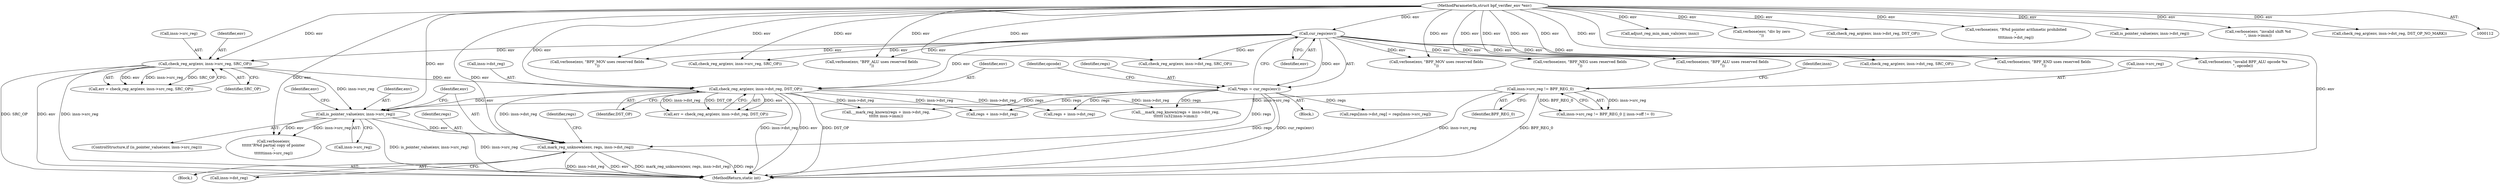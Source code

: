 digraph "0_linux_95a762e2c8c942780948091f8f2a4f32fce1ac6f@pointer" {
"1000393" [label="(Call,mark_reg_unknown(env, regs, insn->dst_reg))"];
"1000378" [label="(Call,is_pointer_value(env, insn->src_reg))"];
"1000329" [label="(Call,check_reg_arg(env, insn->dst_reg, DST_OP))"];
"1000296" [label="(Call,check_reg_arg(env, insn->src_reg, SRC_OP))"];
"1000119" [label="(Call,cur_regs(env))"];
"1000113" [label="(MethodParameterIn,struct bpf_verifier_env *env)"];
"1000310" [label="(Call,insn->src_reg != BPF_REG_0)"];
"1000117" [label="(Call,*regs = cur_regs(env))"];
"1000294" [label="(Call,err = check_reg_arg(env, insn->src_reg, SRC_OP))"];
"1000330" [label="(Identifier,env)"];
"1000288" [label="(Call,verbose(env, \"BPF_MOV uses reserved fields\n\"))"];
"1000385" [label="(Identifier,env)"];
"1000533" [label="(Call,verbose(env, \"BPF_ALU uses reserved fields\n\"))"];
"1000378" [label="(Call,is_pointer_value(env, insn->src_reg))"];
"1000541" [label="(Call,check_reg_arg(env, insn->dst_reg, SRC_OP))"];
"1000646" [label="(Call,adjust_reg_min_max_vals(env, insn))"];
"1000443" [label="(Call,regs + insn->dst_reg)"];
"1000321" [label="(Call,verbose(env, \"BPF_MOV uses reserved fields\n\"))"];
"1000329" [label="(Call,check_reg_arg(env, insn->dst_reg, DST_OP))"];
"1000651" [label="(MethodReturn,static int)"];
"1000454" [label="(Call,regs + insn->dst_reg)"];
"1000573" [label="(Call,verbose(env, \"div by zero\n\"))"];
"1000118" [label="(Identifier,regs)"];
"1000123" [label="(Identifier,opcode)"];
"1000309" [label="(Call,insn->src_reg != BPF_REG_0 || insn->off != 0)"];
"1000296" [label="(Call,check_reg_arg(env, insn->src_reg, SRC_OP))"];
"1000314" [label="(Identifier,BPF_REG_0)"];
"1000115" [label="(Block,)"];
"1000380" [label="(Call,insn->src_reg)"];
"1000119" [label="(Call,cur_regs(env))"];
"1000120" [label="(Identifier,env)"];
"1000377" [label="(ControlStructure,if (is_pointer_value(env, insn->src_reg)))"];
"1000508" [label="(Call,check_reg_arg(env, insn->src_reg, SRC_OP))"];
"1000453" [label="(Call,__mark_reg_known(regs + insn->dst_reg,\n\t\t\t\t\t\t (u32)insn->imm))"];
"1000251" [label="(Call,check_reg_arg(env, insn->dst_reg, DST_OP))"];
"1000240" [label="(Call,verbose(env, \"R%d pointer arithmetic prohibited\n\",\n\t\t\t\tinsn->dst_reg))"];
"1000327" [label="(Call,err = check_reg_arg(env, insn->dst_reg, DST_OP))"];
"1000234" [label="(Call,is_pointer_value(env, insn->dst_reg))"];
"1000442" [label="(Call,__mark_reg_known(regs + insn->dst_reg,\n\t\t\t\t\t\t insn->imm))"];
"1000395" [label="(Identifier,regs)"];
"1000311" [label="(Call,insn->src_reg)"];
"1000500" [label="(Call,verbose(env, \"BPF_ALU uses reserved fields\n\"))"];
"1000402" [label="(Identifier,regs)"];
"1000117" [label="(Call,*regs = cur_regs(env))"];
"1000376" [label="(Block,)"];
"1000301" [label="(Identifier,SRC_OP)"];
"1000384" [label="(Call,verbose(env,\n\t\t\t\t\t\t\"R%d partial copy of pointer\n\",\n\t\t\t\t\t\tinsn->src_reg))"];
"1000215" [label="(Call,verbose(env, \"BPF_END uses reserved fields\n\"))"];
"1000331" [label="(Call,insn->dst_reg)"];
"1000298" [label="(Call,insn->src_reg)"];
"1000624" [label="(Call,verbose(env, \"invalid shift %d\n\", insn->imm))"];
"1000113" [label="(MethodParameterIn,struct bpf_verifier_env *env)"];
"1000297" [label="(Identifier,env)"];
"1000635" [label="(Call,check_reg_arg(env, insn->dst_reg, DST_OP_NO_MARK))"];
"1000223" [label="(Call,check_reg_arg(env, insn->dst_reg, SRC_OP))"];
"1000396" [label="(Call,insn->dst_reg)"];
"1000317" [label="(Identifier,insn)"];
"1000334" [label="(Identifier,DST_OP)"];
"1000470" [label="(Call,verbose(env, \"invalid BPF_ALU opcode %x\n\", opcode))"];
"1000355" [label="(Call,regs[insn->dst_reg] = regs[insn->src_reg])"];
"1000393" [label="(Call,mark_reg_unknown(env, regs, insn->dst_reg))"];
"1000394" [label="(Identifier,env)"];
"1000379" [label="(Identifier,env)"];
"1000310" [label="(Call,insn->src_reg != BPF_REG_0)"];
"1000169" [label="(Call,verbose(env, \"BPF_NEG uses reserved fields\n\"))"];
"1000393" -> "1000376"  [label="AST: "];
"1000393" -> "1000396"  [label="CFG: "];
"1000394" -> "1000393"  [label="AST: "];
"1000395" -> "1000393"  [label="AST: "];
"1000396" -> "1000393"  [label="AST: "];
"1000402" -> "1000393"  [label="CFG: "];
"1000393" -> "1000651"  [label="DDG: insn->dst_reg"];
"1000393" -> "1000651"  [label="DDG: env"];
"1000393" -> "1000651"  [label="DDG: mark_reg_unknown(env, regs, insn->dst_reg)"];
"1000393" -> "1000651"  [label="DDG: regs"];
"1000378" -> "1000393"  [label="DDG: env"];
"1000113" -> "1000393"  [label="DDG: env"];
"1000117" -> "1000393"  [label="DDG: regs"];
"1000329" -> "1000393"  [label="DDG: insn->dst_reg"];
"1000378" -> "1000377"  [label="AST: "];
"1000378" -> "1000380"  [label="CFG: "];
"1000379" -> "1000378"  [label="AST: "];
"1000380" -> "1000378"  [label="AST: "];
"1000385" -> "1000378"  [label="CFG: "];
"1000394" -> "1000378"  [label="CFG: "];
"1000378" -> "1000651"  [label="DDG: insn->src_reg"];
"1000378" -> "1000651"  [label="DDG: is_pointer_value(env, insn->src_reg)"];
"1000329" -> "1000378"  [label="DDG: env"];
"1000113" -> "1000378"  [label="DDG: env"];
"1000296" -> "1000378"  [label="DDG: insn->src_reg"];
"1000310" -> "1000378"  [label="DDG: insn->src_reg"];
"1000378" -> "1000384"  [label="DDG: env"];
"1000378" -> "1000384"  [label="DDG: insn->src_reg"];
"1000329" -> "1000327"  [label="AST: "];
"1000329" -> "1000334"  [label="CFG: "];
"1000330" -> "1000329"  [label="AST: "];
"1000331" -> "1000329"  [label="AST: "];
"1000334" -> "1000329"  [label="AST: "];
"1000327" -> "1000329"  [label="CFG: "];
"1000329" -> "1000651"  [label="DDG: DST_OP"];
"1000329" -> "1000651"  [label="DDG: insn->dst_reg"];
"1000329" -> "1000651"  [label="DDG: env"];
"1000329" -> "1000327"  [label="DDG: env"];
"1000329" -> "1000327"  [label="DDG: insn->dst_reg"];
"1000329" -> "1000327"  [label="DDG: DST_OP"];
"1000296" -> "1000329"  [label="DDG: env"];
"1000119" -> "1000329"  [label="DDG: env"];
"1000113" -> "1000329"  [label="DDG: env"];
"1000329" -> "1000442"  [label="DDG: insn->dst_reg"];
"1000329" -> "1000443"  [label="DDG: insn->dst_reg"];
"1000329" -> "1000453"  [label="DDG: insn->dst_reg"];
"1000329" -> "1000454"  [label="DDG: insn->dst_reg"];
"1000296" -> "1000294"  [label="AST: "];
"1000296" -> "1000301"  [label="CFG: "];
"1000297" -> "1000296"  [label="AST: "];
"1000298" -> "1000296"  [label="AST: "];
"1000301" -> "1000296"  [label="AST: "];
"1000294" -> "1000296"  [label="CFG: "];
"1000296" -> "1000651"  [label="DDG: insn->src_reg"];
"1000296" -> "1000651"  [label="DDG: SRC_OP"];
"1000296" -> "1000651"  [label="DDG: env"];
"1000296" -> "1000294"  [label="DDG: env"];
"1000296" -> "1000294"  [label="DDG: insn->src_reg"];
"1000296" -> "1000294"  [label="DDG: SRC_OP"];
"1000119" -> "1000296"  [label="DDG: env"];
"1000113" -> "1000296"  [label="DDG: env"];
"1000119" -> "1000117"  [label="AST: "];
"1000119" -> "1000120"  [label="CFG: "];
"1000120" -> "1000119"  [label="AST: "];
"1000117" -> "1000119"  [label="CFG: "];
"1000119" -> "1000117"  [label="DDG: env"];
"1000113" -> "1000119"  [label="DDG: env"];
"1000119" -> "1000169"  [label="DDG: env"];
"1000119" -> "1000215"  [label="DDG: env"];
"1000119" -> "1000223"  [label="DDG: env"];
"1000119" -> "1000288"  [label="DDG: env"];
"1000119" -> "1000321"  [label="DDG: env"];
"1000119" -> "1000470"  [label="DDG: env"];
"1000119" -> "1000500"  [label="DDG: env"];
"1000119" -> "1000508"  [label="DDG: env"];
"1000119" -> "1000533"  [label="DDG: env"];
"1000119" -> "1000541"  [label="DDG: env"];
"1000113" -> "1000112"  [label="AST: "];
"1000113" -> "1000651"  [label="DDG: env"];
"1000113" -> "1000169"  [label="DDG: env"];
"1000113" -> "1000215"  [label="DDG: env"];
"1000113" -> "1000223"  [label="DDG: env"];
"1000113" -> "1000234"  [label="DDG: env"];
"1000113" -> "1000240"  [label="DDG: env"];
"1000113" -> "1000251"  [label="DDG: env"];
"1000113" -> "1000288"  [label="DDG: env"];
"1000113" -> "1000321"  [label="DDG: env"];
"1000113" -> "1000384"  [label="DDG: env"];
"1000113" -> "1000470"  [label="DDG: env"];
"1000113" -> "1000500"  [label="DDG: env"];
"1000113" -> "1000508"  [label="DDG: env"];
"1000113" -> "1000533"  [label="DDG: env"];
"1000113" -> "1000541"  [label="DDG: env"];
"1000113" -> "1000573"  [label="DDG: env"];
"1000113" -> "1000624"  [label="DDG: env"];
"1000113" -> "1000635"  [label="DDG: env"];
"1000113" -> "1000646"  [label="DDG: env"];
"1000310" -> "1000309"  [label="AST: "];
"1000310" -> "1000314"  [label="CFG: "];
"1000311" -> "1000310"  [label="AST: "];
"1000314" -> "1000310"  [label="AST: "];
"1000317" -> "1000310"  [label="CFG: "];
"1000309" -> "1000310"  [label="CFG: "];
"1000310" -> "1000651"  [label="DDG: insn->src_reg"];
"1000310" -> "1000651"  [label="DDG: BPF_REG_0"];
"1000310" -> "1000309"  [label="DDG: insn->src_reg"];
"1000310" -> "1000309"  [label="DDG: BPF_REG_0"];
"1000117" -> "1000115"  [label="AST: "];
"1000118" -> "1000117"  [label="AST: "];
"1000123" -> "1000117"  [label="CFG: "];
"1000117" -> "1000651"  [label="DDG: regs"];
"1000117" -> "1000651"  [label="DDG: cur_regs(env)"];
"1000117" -> "1000355"  [label="DDG: regs"];
"1000117" -> "1000442"  [label="DDG: regs"];
"1000117" -> "1000443"  [label="DDG: regs"];
"1000117" -> "1000453"  [label="DDG: regs"];
"1000117" -> "1000454"  [label="DDG: regs"];
}
